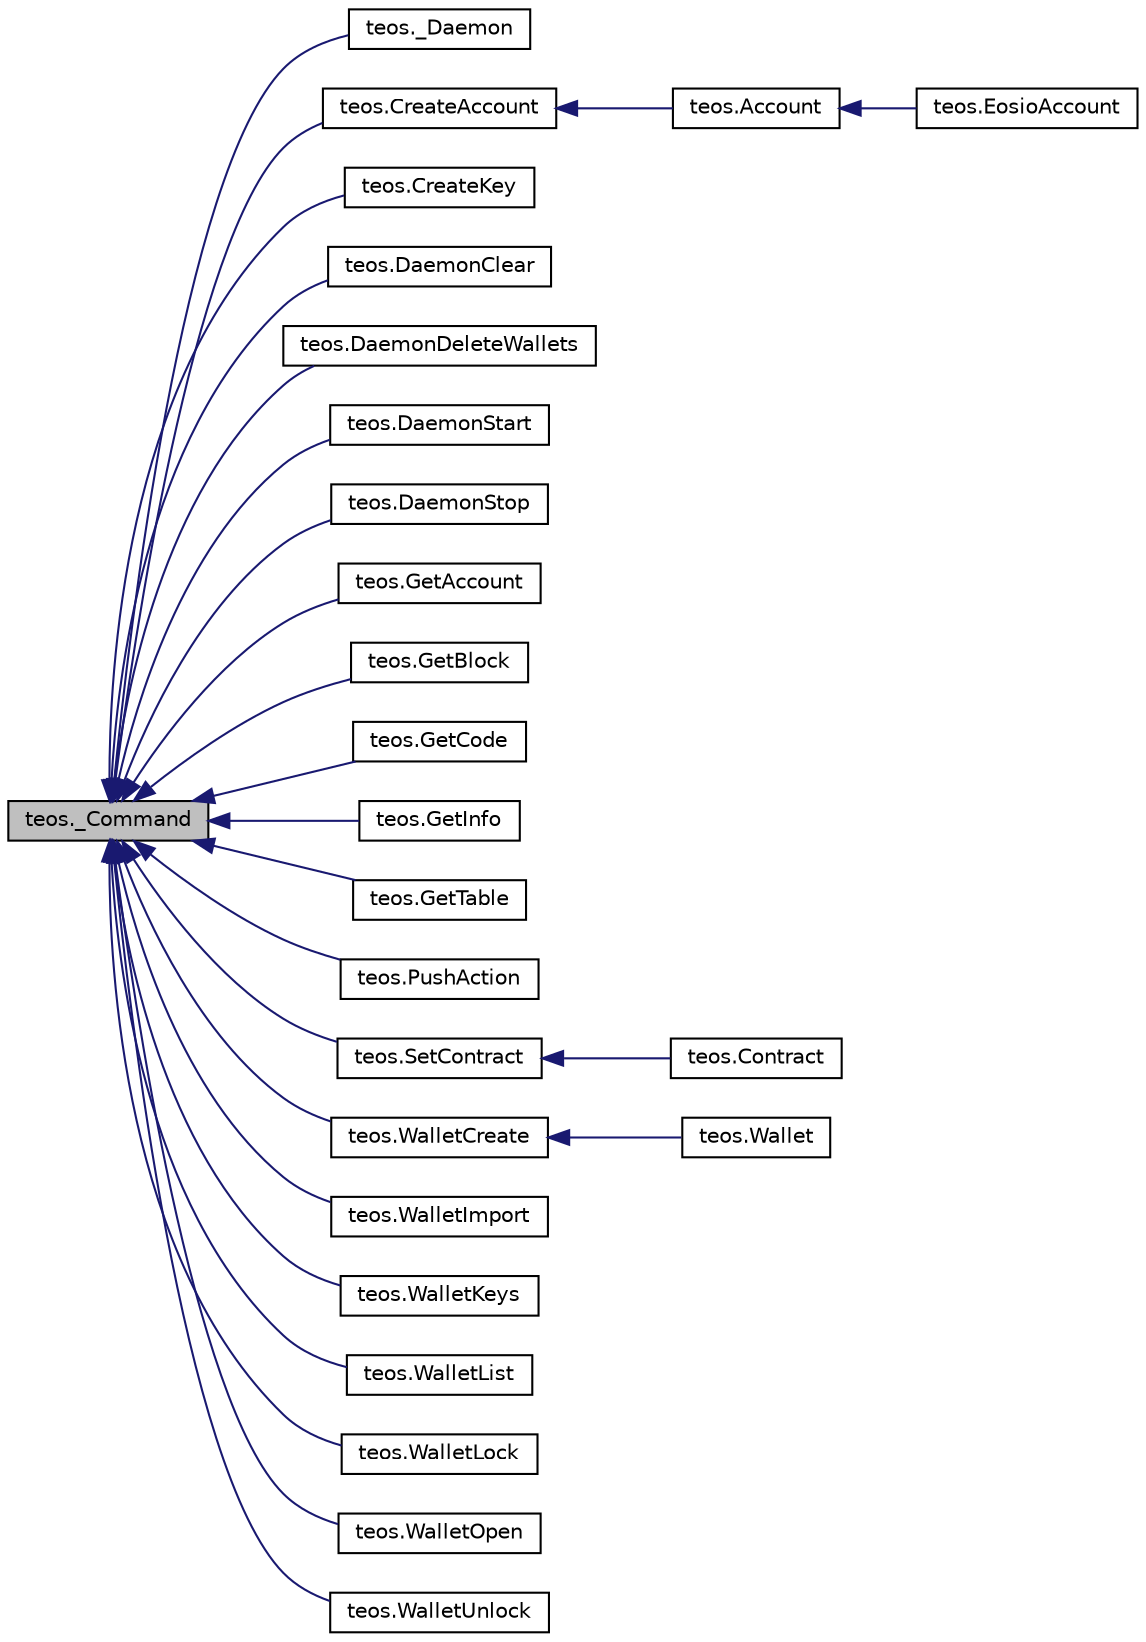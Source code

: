 digraph "teos._Command"
{
  edge [fontname="Helvetica",fontsize="10",labelfontname="Helvetica",labelfontsize="10"];
  node [fontname="Helvetica",fontsize="10",shape=record];
  rankdir="LR";
  Node0 [label="teos._Command",height=0.2,width=0.4,color="black", fillcolor="grey75", style="filled", fontcolor="black"];
  Node0 -> Node1 [dir="back",color="midnightblue",fontsize="10",style="solid",fontname="Helvetica"];
  Node1 [label="teos._Daemon",height=0.2,width=0.4,color="black", fillcolor="white", style="filled",URL="$classteos_1_1__Daemon.html"];
  Node0 -> Node2 [dir="back",color="midnightblue",fontsize="10",style="solid",fontname="Helvetica"];
  Node2 [label="teos.CreateAccount",height=0.2,width=0.4,color="black", fillcolor="white", style="filled",URL="$classteos_1_1CreateAccount.html"];
  Node2 -> Node3 [dir="back",color="midnightblue",fontsize="10",style="solid",fontname="Helvetica"];
  Node3 [label="teos.Account",height=0.2,width=0.4,color="black", fillcolor="white", style="filled",URL="$classteos_1_1Account.html"];
  Node3 -> Node4 [dir="back",color="midnightblue",fontsize="10",style="solid",fontname="Helvetica"];
  Node4 [label="teos.EosioAccount",height=0.2,width=0.4,color="black", fillcolor="white", style="filled",URL="$classteos_1_1EosioAccount.html"];
  Node0 -> Node5 [dir="back",color="midnightblue",fontsize="10",style="solid",fontname="Helvetica"];
  Node5 [label="teos.CreateKey",height=0.2,width=0.4,color="black", fillcolor="white", style="filled",URL="$classteos_1_1CreateKey.html"];
  Node0 -> Node6 [dir="back",color="midnightblue",fontsize="10",style="solid",fontname="Helvetica"];
  Node6 [label="teos.DaemonClear",height=0.2,width=0.4,color="black", fillcolor="white", style="filled",URL="$classteos_1_1DaemonClear.html"];
  Node0 -> Node7 [dir="back",color="midnightblue",fontsize="10",style="solid",fontname="Helvetica"];
  Node7 [label="teos.DaemonDeleteWallets",height=0.2,width=0.4,color="black", fillcolor="white", style="filled",URL="$classteos_1_1DaemonDeleteWallets.html"];
  Node0 -> Node8 [dir="back",color="midnightblue",fontsize="10",style="solid",fontname="Helvetica"];
  Node8 [label="teos.DaemonStart",height=0.2,width=0.4,color="black", fillcolor="white", style="filled",URL="$classteos_1_1DaemonStart.html"];
  Node0 -> Node9 [dir="back",color="midnightblue",fontsize="10",style="solid",fontname="Helvetica"];
  Node9 [label="teos.DaemonStop",height=0.2,width=0.4,color="black", fillcolor="white", style="filled",URL="$classteos_1_1DaemonStop.html"];
  Node0 -> Node10 [dir="back",color="midnightblue",fontsize="10",style="solid",fontname="Helvetica"];
  Node10 [label="teos.GetAccount",height=0.2,width=0.4,color="black", fillcolor="white", style="filled",URL="$classteos_1_1GetAccount.html"];
  Node0 -> Node11 [dir="back",color="midnightblue",fontsize="10",style="solid",fontname="Helvetica"];
  Node11 [label="teos.GetBlock",height=0.2,width=0.4,color="black", fillcolor="white", style="filled",URL="$classteos_1_1GetBlock.html"];
  Node0 -> Node12 [dir="back",color="midnightblue",fontsize="10",style="solid",fontname="Helvetica"];
  Node12 [label="teos.GetCode",height=0.2,width=0.4,color="black", fillcolor="white", style="filled",URL="$classteos_1_1GetCode.html"];
  Node0 -> Node13 [dir="back",color="midnightblue",fontsize="10",style="solid",fontname="Helvetica"];
  Node13 [label="teos.GetInfo",height=0.2,width=0.4,color="black", fillcolor="white", style="filled",URL="$classteos_1_1GetInfo.html"];
  Node0 -> Node14 [dir="back",color="midnightblue",fontsize="10",style="solid",fontname="Helvetica"];
  Node14 [label="teos.GetTable",height=0.2,width=0.4,color="black", fillcolor="white", style="filled",URL="$classteos_1_1GetTable.html"];
  Node0 -> Node15 [dir="back",color="midnightblue",fontsize="10",style="solid",fontname="Helvetica"];
  Node15 [label="teos.PushAction",height=0.2,width=0.4,color="black", fillcolor="white", style="filled",URL="$classteos_1_1PushAction.html"];
  Node0 -> Node16 [dir="back",color="midnightblue",fontsize="10",style="solid",fontname="Helvetica"];
  Node16 [label="teos.SetContract",height=0.2,width=0.4,color="black", fillcolor="white", style="filled",URL="$classteos_1_1SetContract.html"];
  Node16 -> Node17 [dir="back",color="midnightblue",fontsize="10",style="solid",fontname="Helvetica"];
  Node17 [label="teos.Contract",height=0.2,width=0.4,color="black", fillcolor="white", style="filled",URL="$classteos_1_1Contract.html"];
  Node0 -> Node18 [dir="back",color="midnightblue",fontsize="10",style="solid",fontname="Helvetica"];
  Node18 [label="teos.WalletCreate",height=0.2,width=0.4,color="black", fillcolor="white", style="filled",URL="$classteos_1_1WalletCreate.html"];
  Node18 -> Node19 [dir="back",color="midnightblue",fontsize="10",style="solid",fontname="Helvetica"];
  Node19 [label="teos.Wallet",height=0.2,width=0.4,color="black", fillcolor="white", style="filled",URL="$classteos_1_1Wallet.html"];
  Node0 -> Node20 [dir="back",color="midnightblue",fontsize="10",style="solid",fontname="Helvetica"];
  Node20 [label="teos.WalletImport",height=0.2,width=0.4,color="black", fillcolor="white", style="filled",URL="$classteos_1_1WalletImport.html"];
  Node0 -> Node21 [dir="back",color="midnightblue",fontsize="10",style="solid",fontname="Helvetica"];
  Node21 [label="teos.WalletKeys",height=0.2,width=0.4,color="black", fillcolor="white", style="filled",URL="$classteos_1_1WalletKeys.html"];
  Node0 -> Node22 [dir="back",color="midnightblue",fontsize="10",style="solid",fontname="Helvetica"];
  Node22 [label="teos.WalletList",height=0.2,width=0.4,color="black", fillcolor="white", style="filled",URL="$classteos_1_1WalletList.html"];
  Node0 -> Node23 [dir="back",color="midnightblue",fontsize="10",style="solid",fontname="Helvetica"];
  Node23 [label="teos.WalletLock",height=0.2,width=0.4,color="black", fillcolor="white", style="filled",URL="$classteos_1_1WalletLock.html"];
  Node0 -> Node24 [dir="back",color="midnightblue",fontsize="10",style="solid",fontname="Helvetica"];
  Node24 [label="teos.WalletOpen",height=0.2,width=0.4,color="black", fillcolor="white", style="filled",URL="$classteos_1_1WalletOpen.html"];
  Node0 -> Node25 [dir="back",color="midnightblue",fontsize="10",style="solid",fontname="Helvetica"];
  Node25 [label="teos.WalletUnlock",height=0.2,width=0.4,color="black", fillcolor="white", style="filled",URL="$classteos_1_1WalletUnlock.html"];
}

